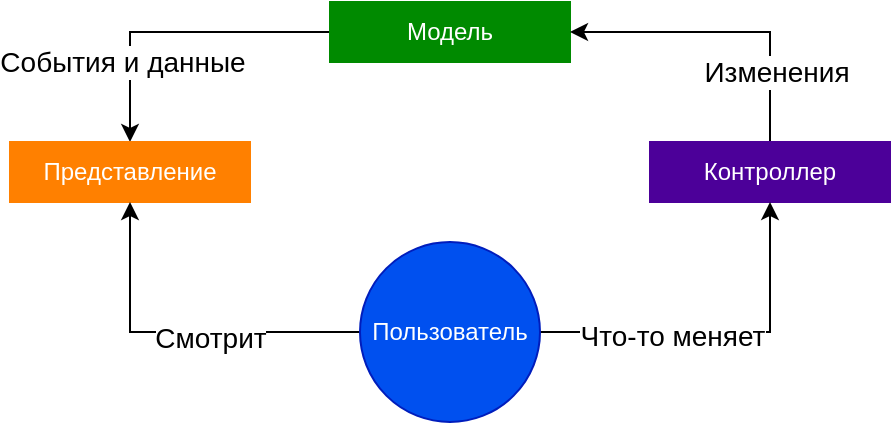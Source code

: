 <mxfile version="14.7.1" type="github">
  <diagram id="HcX3JBt7VnqyWzgTQpYt" name="Page-1">
    <mxGraphModel dx="1038" dy="556" grid="1" gridSize="10" guides="1" tooltips="1" connect="1" arrows="1" fold="1" page="1" pageScale="1" pageWidth="827" pageHeight="1169" math="0" shadow="0">
      <root>
        <mxCell id="0" />
        <mxCell id="1" parent="0" />
        <mxCell id="l8t47jBZvRD7_1JsyOh5-13" style="edgeStyle=orthogonalEdgeStyle;rounded=0;orthogonalLoop=1;jettySize=auto;html=1;exitX=0;exitY=0.5;exitDx=0;exitDy=0;entryX=0.5;entryY=0;entryDx=0;entryDy=0;fontSize=14;" edge="1" parent="1" source="l8t47jBZvRD7_1JsyOh5-2" target="l8t47jBZvRD7_1JsyOh5-5">
          <mxGeometry relative="1" as="geometry" />
        </mxCell>
        <mxCell id="l8t47jBZvRD7_1JsyOh5-14" value="События и данные" style="edgeLabel;html=1;align=center;verticalAlign=middle;resizable=0;points=[];fontSize=14;" vertex="1" connectable="0" parent="l8t47jBZvRD7_1JsyOh5-13">
          <mxGeometry x="0.476" y="-4" relative="1" as="geometry">
            <mxPoint as="offset" />
          </mxGeometry>
        </mxCell>
        <mxCell id="l8t47jBZvRD7_1JsyOh5-2" value="Модель" style="rounded=0;whiteSpace=wrap;html=1;fontSize=12;fontColor=#ffffff;fillColor=#008A00;strokeColor=#008A00;" vertex="1" parent="1">
          <mxGeometry x="320" y="120" width="120" height="30" as="geometry" />
        </mxCell>
        <mxCell id="l8t47jBZvRD7_1JsyOh5-11" style="edgeStyle=orthogonalEdgeStyle;rounded=0;orthogonalLoop=1;jettySize=auto;html=1;exitX=0.5;exitY=0;exitDx=0;exitDy=0;entryX=1;entryY=0.5;entryDx=0;entryDy=0;fontSize=14;" edge="1" parent="1" source="l8t47jBZvRD7_1JsyOh5-4" target="l8t47jBZvRD7_1JsyOh5-2">
          <mxGeometry relative="1" as="geometry" />
        </mxCell>
        <mxCell id="l8t47jBZvRD7_1JsyOh5-12" value="Изменения" style="edgeLabel;html=1;align=center;verticalAlign=middle;resizable=0;points=[];fontSize=14;" vertex="1" connectable="0" parent="l8t47jBZvRD7_1JsyOh5-11">
          <mxGeometry x="-0.548" y="-3" relative="1" as="geometry">
            <mxPoint as="offset" />
          </mxGeometry>
        </mxCell>
        <mxCell id="l8t47jBZvRD7_1JsyOh5-4" value="Контроллер" style="rounded=0;whiteSpace=wrap;html=1;fontSize=12;fontColor=#ffffff;fillColor=#4C0099;strokeColor=#4C0099;" vertex="1" parent="1">
          <mxGeometry x="480" y="190" width="120" height="30" as="geometry" />
        </mxCell>
        <mxCell id="l8t47jBZvRD7_1JsyOh5-5" value="Представление" style="rounded=0;whiteSpace=wrap;html=1;fontSize=12;fontColor=#ffffff;fillColor=#FF8000;strokeColor=#FF8000;" vertex="1" parent="1">
          <mxGeometry x="160" y="190" width="120" height="30" as="geometry" />
        </mxCell>
        <mxCell id="l8t47jBZvRD7_1JsyOh5-7" style="edgeStyle=orthogonalEdgeStyle;rounded=0;orthogonalLoop=1;jettySize=auto;html=1;exitX=0;exitY=0.5;exitDx=0;exitDy=0;entryX=0.5;entryY=1;entryDx=0;entryDy=0;fontSize=12;" edge="1" parent="1" source="l8t47jBZvRD7_1JsyOh5-6" target="l8t47jBZvRD7_1JsyOh5-5">
          <mxGeometry relative="1" as="geometry" />
        </mxCell>
        <mxCell id="l8t47jBZvRD7_1JsyOh5-8" value="Смотрит" style="edgeLabel;html=1;align=center;verticalAlign=middle;resizable=0;points=[];fontSize=14;" vertex="1" connectable="0" parent="l8t47jBZvRD7_1JsyOh5-7">
          <mxGeometry x="-0.162" y="3" relative="1" as="geometry">
            <mxPoint as="offset" />
          </mxGeometry>
        </mxCell>
        <mxCell id="l8t47jBZvRD7_1JsyOh5-9" style="edgeStyle=orthogonalEdgeStyle;rounded=0;orthogonalLoop=1;jettySize=auto;html=1;exitX=1;exitY=0.5;exitDx=0;exitDy=0;entryX=0.5;entryY=1;entryDx=0;entryDy=0;fontSize=14;" edge="1" parent="1" source="l8t47jBZvRD7_1JsyOh5-6" target="l8t47jBZvRD7_1JsyOh5-4">
          <mxGeometry relative="1" as="geometry" />
        </mxCell>
        <mxCell id="l8t47jBZvRD7_1JsyOh5-17" value="Что-то меняет" style="edgeLabel;html=1;align=center;verticalAlign=middle;resizable=0;points=[];fontSize=14;" vertex="1" connectable="0" parent="l8t47jBZvRD7_1JsyOh5-9">
          <mxGeometry x="-0.267" y="-2" relative="1" as="geometry">
            <mxPoint as="offset" />
          </mxGeometry>
        </mxCell>
        <mxCell id="l8t47jBZvRD7_1JsyOh5-6" value="Пользователь" style="ellipse;whiteSpace=wrap;html=1;aspect=fixed;fontSize=12;strokeColor=#001DBC;fillColor=#0050ef;fontColor=#ffffff;" vertex="1" parent="1">
          <mxGeometry x="335" y="240" width="90" height="90" as="geometry" />
        </mxCell>
      </root>
    </mxGraphModel>
  </diagram>
</mxfile>
